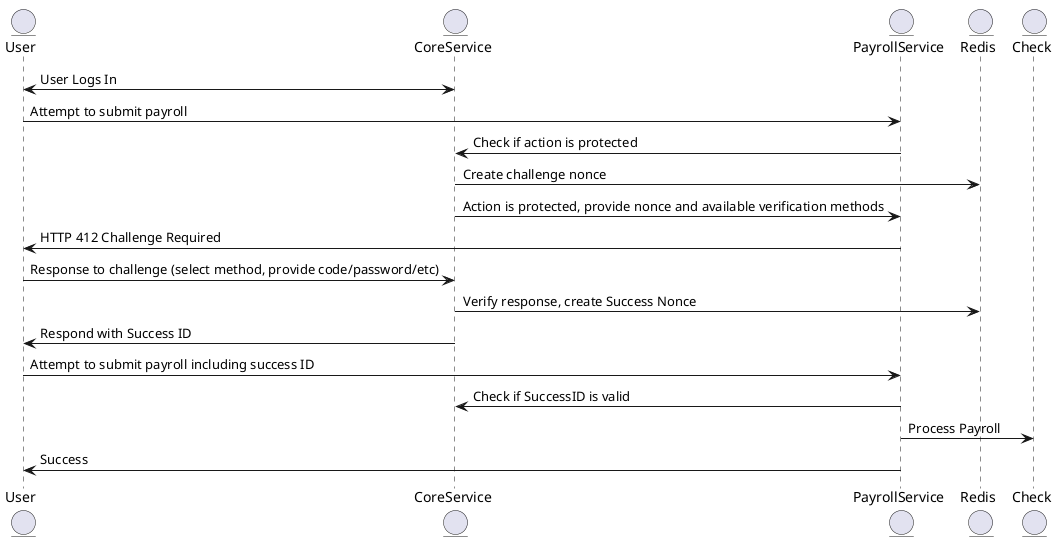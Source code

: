 @startuml challenge
entity User
entity CoreService
entity PayrollService
entity Redis
entity Check

User <-> CoreService : User Logs In
User -> PayrollService : Attempt to submit payroll
PayrollService -> CoreService : Check if action is protected
CoreService -> Redis : Create challenge nonce
CoreService -> PayrollService : Action is protected, provide nonce and available verification methods
PayrollService -> User : HTTP 412 Challenge Required
User -> CoreService : Response to challenge (select method, provide code/password/etc)
CoreService -> Redis : Verify response, create Success Nonce
CoreService -> User : Respond with Success ID
User -> PayrollService : Attempt to submit payroll including success ID
PayrollService -> CoreService : Check if SuccessID is valid
PayrollService -> Check : Process Payroll
PayrollService -> User : Success


@enduml
